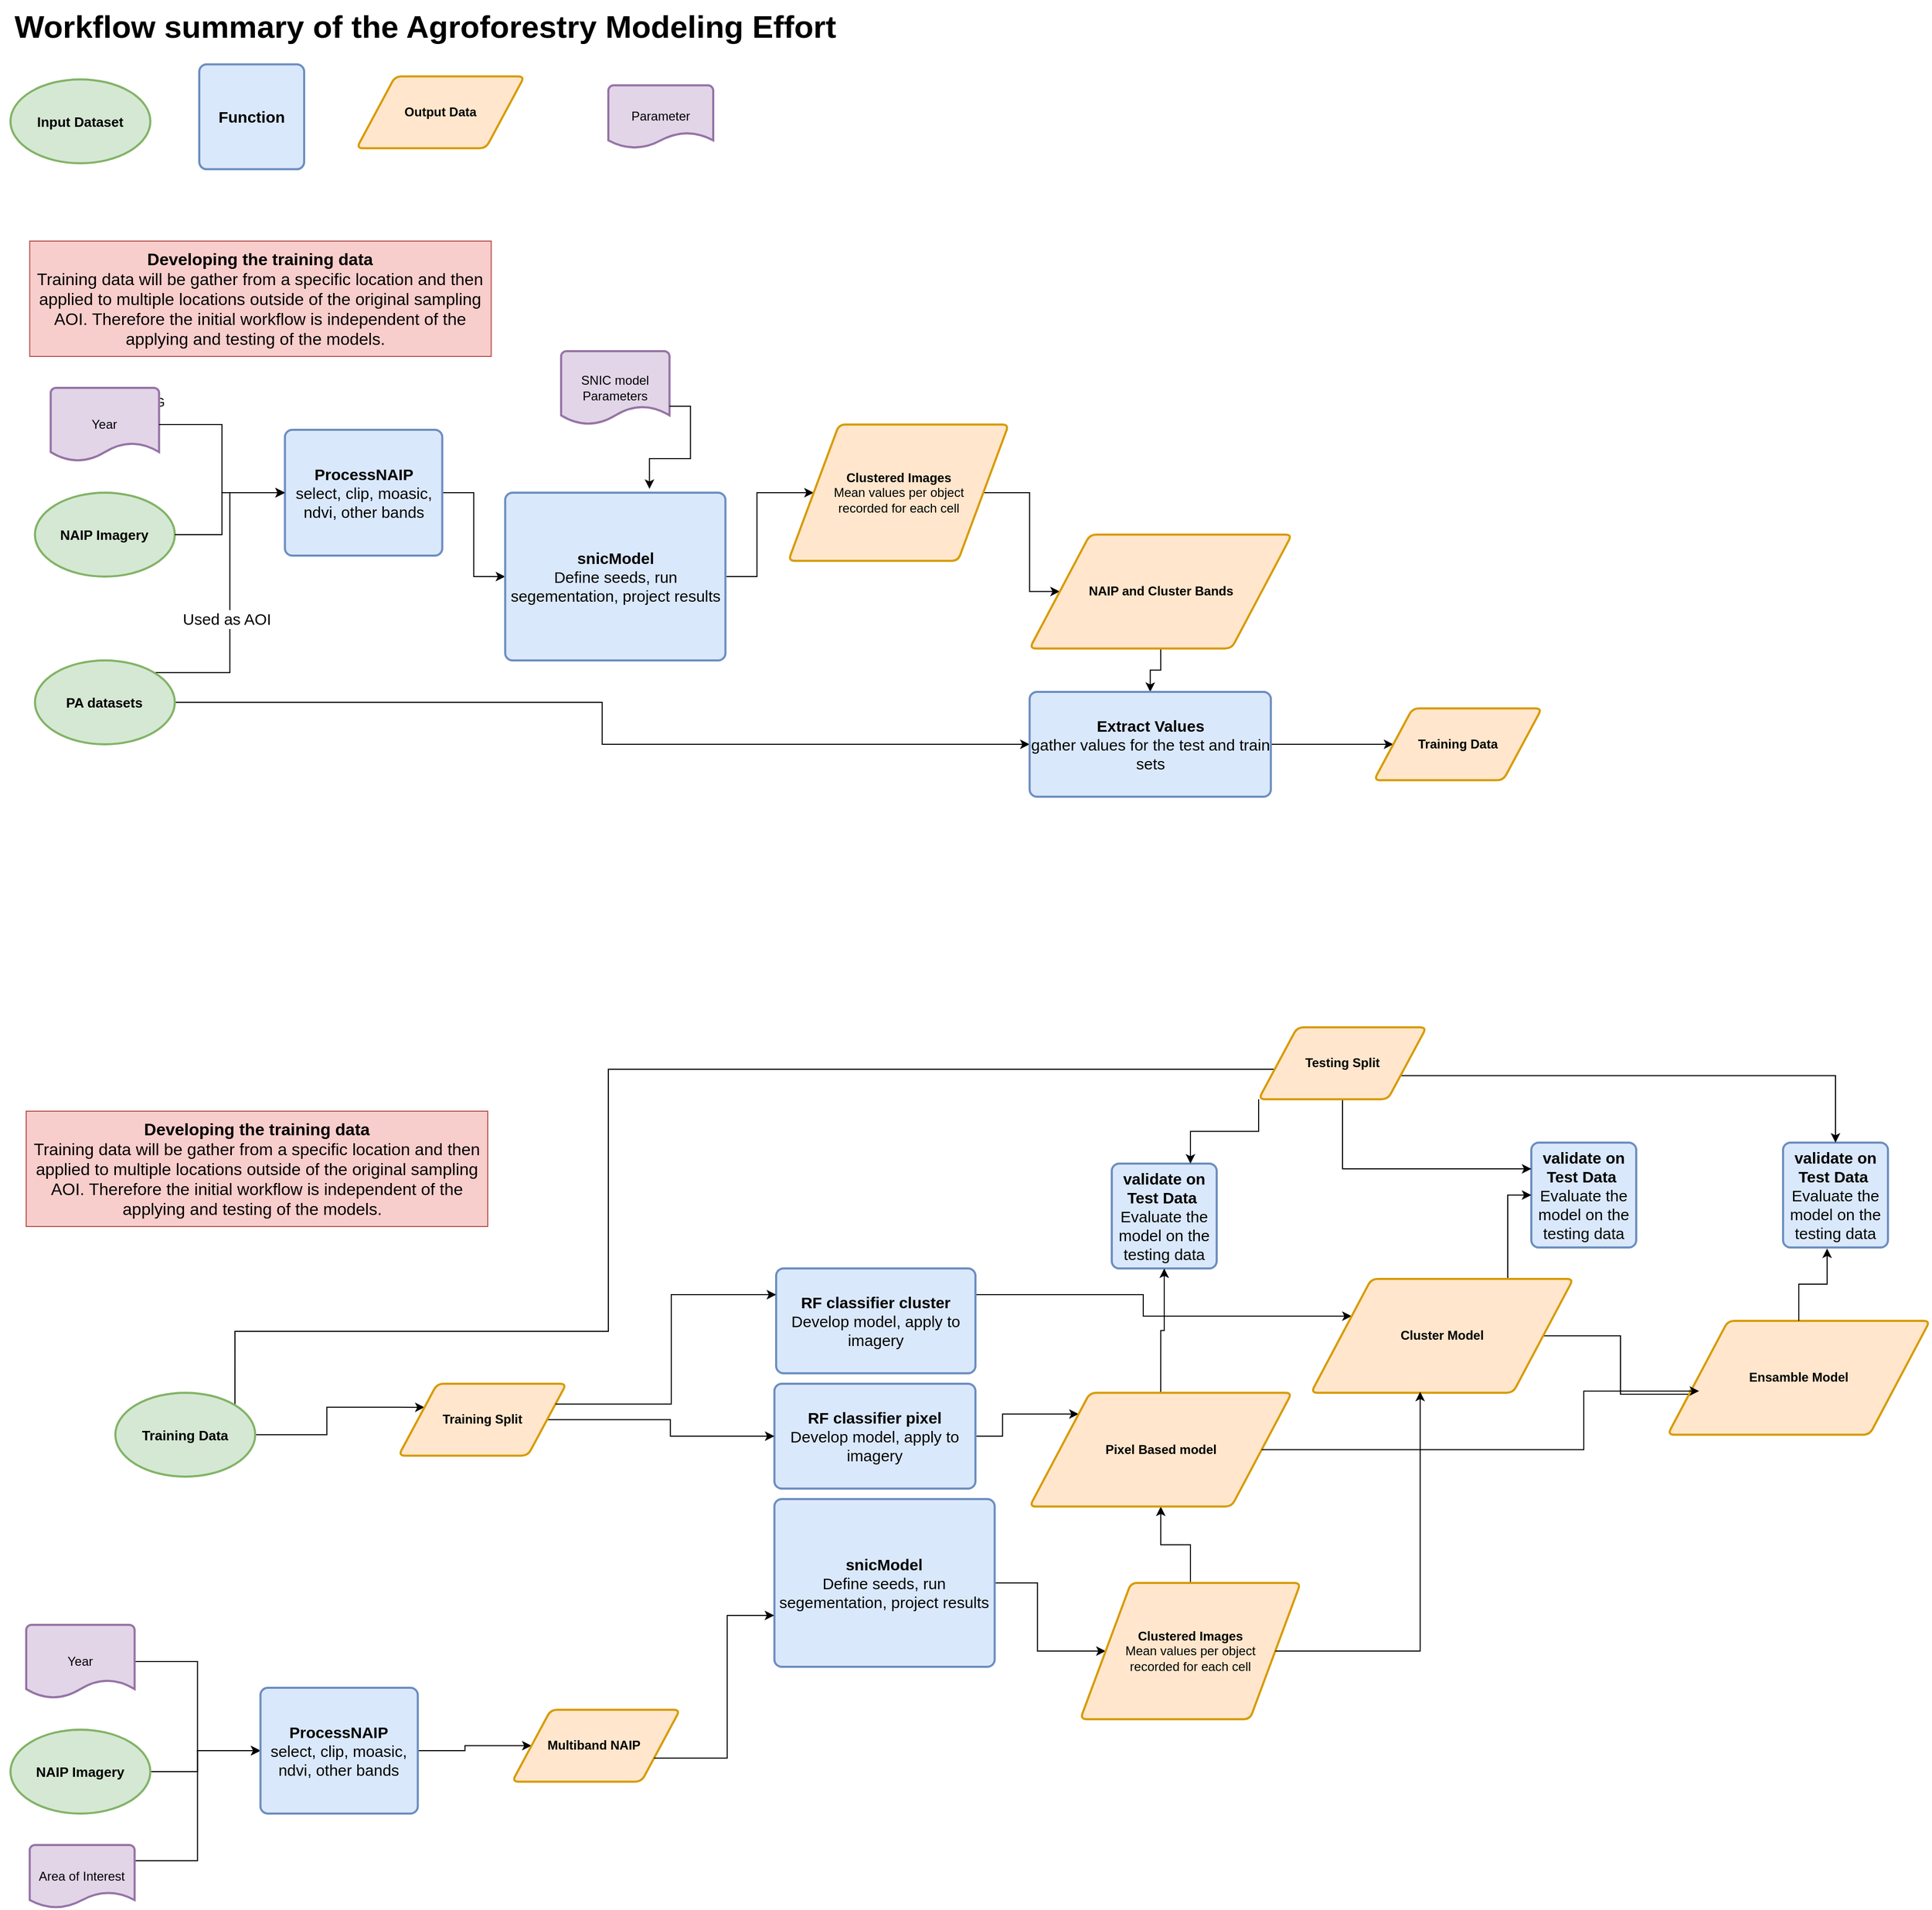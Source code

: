 <mxfile version="22.1.2" type="device">
  <diagram name="Page-1" id="ru0vsOrcMmmFmGAPN0gL">
    <mxGraphModel dx="2026" dy="1176" grid="1" gridSize="10" guides="1" tooltips="1" connect="1" arrows="1" fold="1" page="1" pageScale="1" pageWidth="1700" pageHeight="1100" math="0" shadow="0">
      <root>
        <mxCell id="0" />
        <mxCell id="1" parent="0" />
        <mxCell id="_angMufh-uXH8s0b8wE8-1" value="Input Dataset" style="strokeWidth=2;html=1;shape=mxgraph.flowchart.start_1;whiteSpace=wrap;fontSize=13;fontStyle=1;fillColor=#d5e8d4;strokeColor=#82b366;" parent="1" vertex="1">
          <mxGeometry x="30" y="115.72" width="133.33" height="80" as="geometry" />
        </mxCell>
        <mxCell id="_angMufh-uXH8s0b8wE8-2" value="&lt;b style=&quot;font-size: 30px;&quot;&gt;Workflow summary of the Agroforestry Modeling Effort&lt;br&gt;&lt;/b&gt;" style="text;html=1;align=center;verticalAlign=middle;resizable=0;points=[];autosize=1;strokeColor=none;fillColor=none;" parent="1" vertex="1">
          <mxGeometry x="20" y="40" width="810" height="50" as="geometry" />
        </mxCell>
        <mxCell id="_angMufh-uXH8s0b8wE8-4" value="Output Data&lt;br&gt;" style="shape=parallelogram;html=1;strokeWidth=2;perimeter=parallelogramPerimeter;whiteSpace=wrap;rounded=1;arcSize=12;size=0.23;fontStyle=1;fillColor=#ffe6cc;strokeColor=#d79b00;" parent="1" vertex="1">
          <mxGeometry x="360" y="112.86" width="160" height="68.57" as="geometry" />
        </mxCell>
        <mxCell id="_angMufh-uXH8s0b8wE8-6" value="&lt;b&gt;&lt;font style=&quot;font-size: 15px;&quot;&gt;Function&lt;/font&gt;&lt;/b&gt;" style="rounded=1;whiteSpace=wrap;html=1;absoluteArcSize=1;arcSize=14;strokeWidth=2;fillColor=#dae8fc;strokeColor=#6c8ebf;" parent="1" vertex="1">
          <mxGeometry x="210" y="101.43" width="100" height="100" as="geometry" />
        </mxCell>
        <mxCell id="_angMufh-uXH8s0b8wE8-9" value="Parameter" style="strokeWidth=2;html=1;shape=mxgraph.flowchart.document2;whiteSpace=wrap;size=0.25;fillColor=#e1d5e7;strokeColor=#9673a6;" parent="1" vertex="1">
          <mxGeometry x="600" y="121.43" width="100" height="60" as="geometry" />
        </mxCell>
        <mxCell id="iq7f8JGCRkE5DKr1awx2-1" value="&lt;font style=&quot;font-size: 16px;&quot;&gt;&lt;b&gt;Developing the training data&lt;/b&gt;&lt;br&gt;Training data will be gather from a specific location and then applied to multiple locations outside of the original sampling AOI. Therefore the initial workflow is independent of the applying and testing of the models.&amp;nbsp;&amp;nbsp;&lt;br&gt;&lt;/font&gt;" style="rounded=0;whiteSpace=wrap;html=1;fillColor=#f8cecc;strokeColor=#b85450;" parent="1" vertex="1">
          <mxGeometry x="48.33" y="270" width="440" height="110" as="geometry" />
        </mxCell>
        <mxCell id="iq7f8JGCRkE5DKr1awx2-8" value="G" style="group" parent="1" vertex="1" connectable="0">
          <mxGeometry x="53.33" y="410" width="238.33" height="300" as="geometry" />
        </mxCell>
        <mxCell id="iq7f8JGCRkE5DKr1awx2-3" value="NAIP Imagery" style="strokeWidth=2;html=1;shape=mxgraph.flowchart.start_1;whiteSpace=wrap;fontSize=13;fontStyle=1;fillColor=#d5e8d4;strokeColor=#82b366;" parent="iq7f8JGCRkE5DKr1awx2-8" vertex="1">
          <mxGeometry y="100" width="133.33" height="80" as="geometry" />
        </mxCell>
        <mxCell id="iq7f8JGCRkE5DKr1awx2-5" value="Year" style="strokeWidth=2;html=1;shape=mxgraph.flowchart.document2;whiteSpace=wrap;size=0.25;fillColor=#e1d5e7;strokeColor=#9673a6;" parent="iq7f8JGCRkE5DKr1awx2-8" vertex="1">
          <mxGeometry x="15.0" width="103.33" height="70" as="geometry" />
        </mxCell>
        <mxCell id="iq7f8JGCRkE5DKr1awx2-15" style="edgeStyle=orthogonalEdgeStyle;rounded=0;orthogonalLoop=1;jettySize=auto;html=1;exitX=1;exitY=0.5;exitDx=0;exitDy=0;exitPerimeter=0;entryX=0;entryY=0.5;entryDx=0;entryDy=0;" parent="1" source="iq7f8JGCRkE5DKr1awx2-13" target="iq7f8JGCRkE5DKr1awx2-27" edge="1">
          <mxGeometry relative="1" as="geometry">
            <mxPoint x="292.3" y="716.29" as="targetPoint" />
          </mxGeometry>
        </mxCell>
        <mxCell id="iq7f8JGCRkE5DKr1awx2-18" style="edgeStyle=orthogonalEdgeStyle;rounded=0;orthogonalLoop=1;jettySize=auto;html=1;exitX=0.855;exitY=0.145;exitDx=0;exitDy=0;exitPerimeter=0;entryX=0;entryY=0.5;entryDx=0;entryDy=0;" parent="1" source="iq7f8JGCRkE5DKr1awx2-13" target="iq7f8JGCRkE5DKr1awx2-17" edge="1">
          <mxGeometry relative="1" as="geometry" />
        </mxCell>
        <mxCell id="iq7f8JGCRkE5DKr1awx2-19" value="&lt;font style=&quot;font-size: 15px;&quot;&gt;Used as AOI&lt;/font&gt;" style="edgeLabel;html=1;align=center;verticalAlign=middle;resizable=0;points=[];" parent="iq7f8JGCRkE5DKr1awx2-18" vertex="1" connectable="0">
          <mxGeometry x="-0.166" y="2" relative="1" as="geometry">
            <mxPoint x="-1" as="offset" />
          </mxGeometry>
        </mxCell>
        <mxCell id="iq7f8JGCRkE5DKr1awx2-13" value="PA datasets" style="strokeWidth=2;html=1;shape=mxgraph.flowchart.start_1;whiteSpace=wrap;fontSize=13;fontStyle=1;fillColor=#d5e8d4;strokeColor=#82b366;" parent="1" vertex="1">
          <mxGeometry x="53.33" y="670" width="133.33" height="80" as="geometry" />
        </mxCell>
        <mxCell id="iq7f8JGCRkE5DKr1awx2-23" style="edgeStyle=orthogonalEdgeStyle;rounded=0;orthogonalLoop=1;jettySize=auto;html=1;exitX=1;exitY=0.5;exitDx=0;exitDy=0;entryX=0;entryY=0.5;entryDx=0;entryDy=0;" parent="1" source="iq7f8JGCRkE5DKr1awx2-17" target="iq7f8JGCRkE5DKr1awx2-21" edge="1">
          <mxGeometry relative="1" as="geometry" />
        </mxCell>
        <mxCell id="iq7f8JGCRkE5DKr1awx2-17" value="&lt;font style=&quot;font-size: 15px;&quot;&gt;&lt;b&gt;ProcessNAIP&lt;/b&gt;&lt;br&gt;select, clip, moasic, ndvi, other bands&lt;br&gt;&lt;/font&gt;" style="rounded=1;whiteSpace=wrap;html=1;absoluteArcSize=1;arcSize=14;strokeWidth=2;fillColor=#dae8fc;strokeColor=#6c8ebf;" parent="1" vertex="1">
          <mxGeometry x="291.66" y="450" width="150" height="120" as="geometry" />
        </mxCell>
        <mxCell id="iq7f8JGCRkE5DKr1awx2-4" style="edgeStyle=orthogonalEdgeStyle;rounded=0;orthogonalLoop=1;jettySize=auto;html=1;exitX=1;exitY=0.5;exitDx=0;exitDy=0;exitPerimeter=0;entryX=0;entryY=0.5;entryDx=0;entryDy=0;" parent="1" source="iq7f8JGCRkE5DKr1awx2-5" target="iq7f8JGCRkE5DKr1awx2-17" edge="1">
          <mxGeometry relative="1" as="geometry">
            <mxPoint x="291.66" y="530" as="targetPoint" />
          </mxGeometry>
        </mxCell>
        <mxCell id="iq7f8JGCRkE5DKr1awx2-2" style="edgeStyle=orthogonalEdgeStyle;rounded=0;orthogonalLoop=1;jettySize=auto;html=1;exitX=1;exitY=0.5;exitDx=0;exitDy=0;exitPerimeter=0;entryX=0;entryY=0.5;entryDx=0;entryDy=0;" parent="1" source="iq7f8JGCRkE5DKr1awx2-3" target="iq7f8JGCRkE5DKr1awx2-17" edge="1">
          <mxGeometry relative="1" as="geometry">
            <Array as="points">
              <mxPoint x="231.66" y="550" />
              <mxPoint x="231.66" y="510" />
            </Array>
            <mxPoint x="291.66" y="530" as="targetPoint" />
          </mxGeometry>
        </mxCell>
        <mxCell id="iq7f8JGCRkE5DKr1awx2-20" style="edgeStyle=orthogonalEdgeStyle;rounded=0;orthogonalLoop=1;jettySize=auto;html=1;exitX=1;exitY=0.5;exitDx=0;exitDy=0;" parent="1" source="iq7f8JGCRkE5DKr1awx2-21" target="iq7f8JGCRkE5DKr1awx2-22" edge="1">
          <mxGeometry relative="1" as="geometry" />
        </mxCell>
        <mxCell id="iq7f8JGCRkE5DKr1awx2-21" value="&lt;font style=&quot;font-size: 15px;&quot;&gt;&lt;b&gt;snicModel&lt;/b&gt;&lt;br&gt;Define seeds, run segementation, project results&lt;br&gt;&lt;/font&gt;" style="rounded=1;whiteSpace=wrap;html=1;absoluteArcSize=1;arcSize=14;strokeWidth=2;fillColor=#dae8fc;strokeColor=#6c8ebf;" parent="1" vertex="1">
          <mxGeometry x="501.66" y="510" width="210" height="160" as="geometry" />
        </mxCell>
        <mxCell id="iq7f8JGCRkE5DKr1awx2-26" style="edgeStyle=orthogonalEdgeStyle;rounded=0;orthogonalLoop=1;jettySize=auto;html=1;exitX=1;exitY=0.5;exitDx=0;exitDy=0;entryX=0;entryY=0.5;entryDx=0;entryDy=0;" parent="1" source="iq7f8JGCRkE5DKr1awx2-22" target="iq7f8JGCRkE5DKr1awx2-24" edge="1">
          <mxGeometry relative="1" as="geometry">
            <Array as="points">
              <mxPoint x="1001.66" y="510" />
              <mxPoint x="1001.66" y="604" />
            </Array>
          </mxGeometry>
        </mxCell>
        <mxCell id="iq7f8JGCRkE5DKr1awx2-22" value="Clustered Images&lt;br&gt;&lt;span style=&quot;font-weight: normal;&quot;&gt;Mean values per object &lt;br&gt;recorded for each cell&lt;/span&gt;" style="shape=parallelogram;html=1;strokeWidth=2;perimeter=parallelogramPerimeter;whiteSpace=wrap;rounded=1;arcSize=12;size=0.23;fontStyle=1;fillColor=#ffe6cc;strokeColor=#d79b00;" parent="1" vertex="1">
          <mxGeometry x="771.66" y="445" width="210" height="130" as="geometry" />
        </mxCell>
        <mxCell id="iq7f8JGCRkE5DKr1awx2-28" style="edgeStyle=orthogonalEdgeStyle;rounded=0;orthogonalLoop=1;jettySize=auto;html=1;exitX=0.5;exitY=1;exitDx=0;exitDy=0;entryX=0.5;entryY=0;entryDx=0;entryDy=0;" parent="1" source="iq7f8JGCRkE5DKr1awx2-24" target="iq7f8JGCRkE5DKr1awx2-27" edge="1">
          <mxGeometry relative="1" as="geometry" />
        </mxCell>
        <mxCell id="iq7f8JGCRkE5DKr1awx2-24" value="NAIP and Cluster Bands" style="shape=parallelogram;html=1;strokeWidth=2;perimeter=parallelogramPerimeter;whiteSpace=wrap;rounded=1;arcSize=12;size=0.23;fontStyle=1;fillColor=#ffe6cc;strokeColor=#d79b00;" parent="1" vertex="1">
          <mxGeometry x="1001.66" y="550" width="250" height="108.57" as="geometry" />
        </mxCell>
        <mxCell id="iq7f8JGCRkE5DKr1awx2-82" style="edgeStyle=orthogonalEdgeStyle;rounded=0;orthogonalLoop=1;jettySize=auto;html=1;exitX=1;exitY=0.5;exitDx=0;exitDy=0;entryX=0;entryY=0.5;entryDx=0;entryDy=0;" parent="1" source="iq7f8JGCRkE5DKr1awx2-27" target="iq7f8JGCRkE5DKr1awx2-81" edge="1">
          <mxGeometry relative="1" as="geometry" />
        </mxCell>
        <mxCell id="iq7f8JGCRkE5DKr1awx2-27" value="&lt;font style=&quot;font-size: 15px;&quot;&gt;&lt;b&gt;Extract Values&lt;/b&gt;&lt;br&gt;gather values for the test and train sets&lt;br&gt;&lt;/font&gt;" style="rounded=1;whiteSpace=wrap;html=1;absoluteArcSize=1;arcSize=14;strokeWidth=2;fillColor=#dae8fc;strokeColor=#6c8ebf;" parent="1" vertex="1">
          <mxGeometry x="1001.66" y="700" width="230" height="100" as="geometry" />
        </mxCell>
        <mxCell id="iq7f8JGCRkE5DKr1awx2-31" value="SNIC model Parameters" style="strokeWidth=2;html=1;shape=mxgraph.flowchart.document2;whiteSpace=wrap;size=0.25;fillColor=#e1d5e7;strokeColor=#9673a6;" parent="1" vertex="1">
          <mxGeometry x="554.99" y="375" width="103.33" height="70" as="geometry" />
        </mxCell>
        <mxCell id="iq7f8JGCRkE5DKr1awx2-32" style="edgeStyle=orthogonalEdgeStyle;rounded=0;orthogonalLoop=1;jettySize=auto;html=1;exitX=1;exitY=0.75;exitDx=0;exitDy=0;exitPerimeter=0;entryX=0.655;entryY=-0.023;entryDx=0;entryDy=0;entryPerimeter=0;" parent="1" source="iq7f8JGCRkE5DKr1awx2-31" target="iq7f8JGCRkE5DKr1awx2-21" edge="1">
          <mxGeometry relative="1" as="geometry" />
        </mxCell>
        <mxCell id="iq7f8JGCRkE5DKr1awx2-33" style="edgeStyle=orthogonalEdgeStyle;rounded=0;orthogonalLoop=1;jettySize=auto;html=1;exitX=1;exitY=0.5;exitDx=0;exitDy=0;exitPerimeter=0;" parent="1" source="iq7f8JGCRkE5DKr1awx2-34" target="iq7f8JGCRkE5DKr1awx2-40" edge="1">
          <mxGeometry relative="1" as="geometry">
            <Array as="points">
              <mxPoint x="208.33" y="1730" />
              <mxPoint x="208.33" y="1710" />
            </Array>
          </mxGeometry>
        </mxCell>
        <mxCell id="iq7f8JGCRkE5DKr1awx2-34" value="NAIP Imagery" style="strokeWidth=2;html=1;shape=mxgraph.flowchart.start_1;whiteSpace=wrap;fontSize=13;fontStyle=1;fillColor=#d5e8d4;strokeColor=#82b366;" parent="1" vertex="1">
          <mxGeometry x="30.0" y="1690" width="133.33" height="80" as="geometry" />
        </mxCell>
        <mxCell id="iq7f8JGCRkE5DKr1awx2-35" style="edgeStyle=orthogonalEdgeStyle;rounded=0;orthogonalLoop=1;jettySize=auto;html=1;exitX=1;exitY=0.5;exitDx=0;exitDy=0;exitPerimeter=0;entryX=0;entryY=0.5;entryDx=0;entryDy=0;" parent="1" source="iq7f8JGCRkE5DKr1awx2-36" target="iq7f8JGCRkE5DKr1awx2-40" edge="1">
          <mxGeometry relative="1" as="geometry" />
        </mxCell>
        <mxCell id="iq7f8JGCRkE5DKr1awx2-36" value="Year" style="strokeWidth=2;html=1;shape=mxgraph.flowchart.document2;whiteSpace=wrap;size=0.25;fillColor=#e1d5e7;strokeColor=#9673a6;" parent="1" vertex="1">
          <mxGeometry x="45" y="1590" width="103.33" height="70" as="geometry" />
        </mxCell>
        <mxCell id="iq7f8JGCRkE5DKr1awx2-37" style="edgeStyle=orthogonalEdgeStyle;rounded=0;orthogonalLoop=1;jettySize=auto;html=1;exitX=1;exitY=0.25;exitDx=0;exitDy=0;exitPerimeter=0;entryX=0;entryY=0.5;entryDx=0;entryDy=0;" parent="1" source="iq7f8JGCRkE5DKr1awx2-38" target="iq7f8JGCRkE5DKr1awx2-40" edge="1">
          <mxGeometry relative="1" as="geometry" />
        </mxCell>
        <mxCell id="iq7f8JGCRkE5DKr1awx2-38" value="Area of Interest" style="strokeWidth=2;html=1;shape=mxgraph.flowchart.document2;whiteSpace=wrap;size=0.25;fillColor=#e1d5e7;strokeColor=#9673a6;" parent="1" vertex="1">
          <mxGeometry x="48.33" y="1800" width="100" height="60" as="geometry" />
        </mxCell>
        <mxCell id="iq7f8JGCRkE5DKr1awx2-39" style="edgeStyle=orthogonalEdgeStyle;rounded=0;orthogonalLoop=1;jettySize=auto;html=1;exitX=1;exitY=0.5;exitDx=0;exitDy=0;" parent="1" source="iq7f8JGCRkE5DKr1awx2-40" target="iq7f8JGCRkE5DKr1awx2-49" edge="1">
          <mxGeometry relative="1" as="geometry" />
        </mxCell>
        <mxCell id="iq7f8JGCRkE5DKr1awx2-40" value="&lt;font style=&quot;font-size: 15px;&quot;&gt;&lt;b&gt;ProcessNAIP&lt;/b&gt;&lt;br&gt;select, clip, moasic, ndvi, other bands&lt;br&gt;&lt;/font&gt;" style="rounded=1;whiteSpace=wrap;html=1;absoluteArcSize=1;arcSize=14;strokeWidth=2;fillColor=#dae8fc;strokeColor=#6c8ebf;" parent="1" vertex="1">
          <mxGeometry x="268.33" y="1650" width="150" height="120" as="geometry" />
        </mxCell>
        <mxCell id="iq7f8JGCRkE5DKr1awx2-49" value="Multiband NAIP&amp;nbsp;" style="shape=parallelogram;html=1;strokeWidth=2;perimeter=parallelogramPerimeter;whiteSpace=wrap;rounded=1;arcSize=12;size=0.23;fontStyle=1;fillColor=#ffe6cc;strokeColor=#d79b00;" parent="1" vertex="1">
          <mxGeometry x="508.33" y="1671" width="160" height="68.57" as="geometry" />
        </mxCell>
        <mxCell id="iq7f8JGCRkE5DKr1awx2-50" style="edgeStyle=orthogonalEdgeStyle;rounded=0;orthogonalLoop=1;jettySize=auto;html=1;exitX=1;exitY=0.5;exitDx=0;exitDy=0;" parent="1" source="iq7f8JGCRkE5DKr1awx2-51" target="iq7f8JGCRkE5DKr1awx2-54" edge="1">
          <mxGeometry relative="1" as="geometry" />
        </mxCell>
        <mxCell id="iq7f8JGCRkE5DKr1awx2-51" value="&lt;font style=&quot;font-size: 15px;&quot;&gt;&lt;b&gt;snicModel&lt;/b&gt;&lt;br&gt;Define seeds, run segementation, project results&lt;br&gt;&lt;/font&gt;" style="rounded=1;whiteSpace=wrap;html=1;absoluteArcSize=1;arcSize=14;strokeWidth=2;fillColor=#dae8fc;strokeColor=#6c8ebf;" parent="1" vertex="1">
          <mxGeometry x="758.33" y="1470" width="210" height="160" as="geometry" />
        </mxCell>
        <mxCell id="iq7f8JGCRkE5DKr1awx2-52" style="edgeStyle=orthogonalEdgeStyle;rounded=0;orthogonalLoop=1;jettySize=auto;html=1;exitX=1;exitY=0.75;exitDx=0;exitDy=0;entryX=-0.001;entryY=0.694;entryDx=0;entryDy=0;entryPerimeter=0;" parent="1" source="iq7f8JGCRkE5DKr1awx2-49" target="iq7f8JGCRkE5DKr1awx2-51" edge="1">
          <mxGeometry relative="1" as="geometry" />
        </mxCell>
        <mxCell id="bEsAVYLafdhDXo3rLlMK-29" style="edgeStyle=orthogonalEdgeStyle;rounded=0;orthogonalLoop=1;jettySize=auto;html=1;exitX=0.5;exitY=0;exitDx=0;exitDy=0;" edge="1" parent="1" source="iq7f8JGCRkE5DKr1awx2-54" target="bEsAVYLafdhDXo3rLlMK-3">
          <mxGeometry relative="1" as="geometry" />
        </mxCell>
        <mxCell id="iq7f8JGCRkE5DKr1awx2-54" value="Clustered Images&lt;br&gt;&lt;span style=&quot;font-weight: normal;&quot;&gt;Mean values per object &lt;br&gt;recorded for each cell&lt;/span&gt;" style="shape=parallelogram;html=1;strokeWidth=2;perimeter=parallelogramPerimeter;whiteSpace=wrap;rounded=1;arcSize=12;size=0.23;fontStyle=1;fillColor=#ffe6cc;strokeColor=#d79b00;" parent="1" vertex="1">
          <mxGeometry x="1050" y="1550" width="210" height="130" as="geometry" />
        </mxCell>
        <mxCell id="bEsAVYLafdhDXo3rLlMK-7" style="edgeStyle=orthogonalEdgeStyle;rounded=0;orthogonalLoop=1;jettySize=auto;html=1;exitX=1;exitY=0.25;exitDx=0;exitDy=0;entryX=0;entryY=0.25;entryDx=0;entryDy=0;" edge="1" parent="1" source="iq7f8JGCRkE5DKr1awx2-66" target="bEsAVYLafdhDXo3rLlMK-2">
          <mxGeometry relative="1" as="geometry" />
        </mxCell>
        <mxCell id="iq7f8JGCRkE5DKr1awx2-66" value="&lt;font style=&quot;font-size: 15px;&quot;&gt;&lt;b&gt;RF classifier cluster&lt;/b&gt;&lt;br&gt;Develop model, apply to imagery&lt;br&gt;&lt;/font&gt;" style="rounded=1;whiteSpace=wrap;html=1;absoluteArcSize=1;arcSize=14;strokeWidth=2;fillColor=#dae8fc;strokeColor=#6c8ebf;" parent="1" vertex="1">
          <mxGeometry x="760" y="1250" width="190" height="100" as="geometry" />
        </mxCell>
        <mxCell id="iq7f8JGCRkE5DKr1awx2-77" value="&lt;font style=&quot;font-size: 15px;&quot;&gt;&lt;b&gt;validate on Test Data&amp;nbsp;&lt;br&gt;&lt;/b&gt;Evaluate the model on the testing data&lt;br&gt;&lt;/font&gt;" style="rounded=1;whiteSpace=wrap;html=1;absoluteArcSize=1;arcSize=14;strokeWidth=2;fillColor=#dae8fc;strokeColor=#6c8ebf;" parent="1" vertex="1">
          <mxGeometry x="1480" y="1130" width="100" height="100" as="geometry" />
        </mxCell>
        <mxCell id="iq7f8JGCRkE5DKr1awx2-80" value="&lt;font style=&quot;font-size: 16px;&quot;&gt;&lt;b&gt;Developing the training data&lt;/b&gt;&lt;br&gt;Training data will be gather from a specific location and then applied to multiple locations outside of the original sampling AOI. Therefore the initial workflow is independent of the applying and testing of the models.&amp;nbsp;&amp;nbsp;&lt;br&gt;&lt;/font&gt;" style="rounded=0;whiteSpace=wrap;html=1;fillColor=#f8cecc;strokeColor=#b85450;" parent="1" vertex="1">
          <mxGeometry x="45" y="1100" width="440" height="110" as="geometry" />
        </mxCell>
        <mxCell id="iq7f8JGCRkE5DKr1awx2-81" value="Training Data" style="shape=parallelogram;html=1;strokeWidth=2;perimeter=parallelogramPerimeter;whiteSpace=wrap;rounded=1;arcSize=12;size=0.23;fontStyle=1;fillColor=#ffe6cc;strokeColor=#d79b00;" parent="1" vertex="1">
          <mxGeometry x="1330" y="715.71" width="160" height="68.57" as="geometry" />
        </mxCell>
        <mxCell id="bEsAVYLafdhDXo3rLlMK-12" style="edgeStyle=orthogonalEdgeStyle;rounded=0;orthogonalLoop=1;jettySize=auto;html=1;exitX=0.75;exitY=0;exitDx=0;exitDy=0;entryX=0;entryY=0.5;entryDx=0;entryDy=0;" edge="1" parent="1" source="bEsAVYLafdhDXo3rLlMK-2" target="iq7f8JGCRkE5DKr1awx2-77">
          <mxGeometry relative="1" as="geometry" />
        </mxCell>
        <mxCell id="bEsAVYLafdhDXo3rLlMK-9" style="edgeStyle=orthogonalEdgeStyle;rounded=0;orthogonalLoop=1;jettySize=auto;html=1;exitX=1;exitY=0.5;exitDx=0;exitDy=0;" edge="1" parent="1" source="bEsAVYLafdhDXo3rLlMK-2">
          <mxGeometry relative="1" as="geometry">
            <mxPoint x="1640" y="1370" as="targetPoint" />
            <Array as="points">
              <mxPoint x="1565" y="1314" />
              <mxPoint x="1565" y="1370" />
              <mxPoint x="1626" y="1370" />
            </Array>
          </mxGeometry>
        </mxCell>
        <mxCell id="bEsAVYLafdhDXo3rLlMK-4" value="&lt;font style=&quot;font-size: 15px;&quot;&gt;&lt;b&gt;validate on Test Data&amp;nbsp;&lt;br&gt;&lt;/b&gt;Evaluate the model on the testing data&lt;br&gt;&lt;/font&gt;" style="rounded=1;whiteSpace=wrap;html=1;absoluteArcSize=1;arcSize=14;strokeWidth=2;fillColor=#dae8fc;strokeColor=#6c8ebf;" vertex="1" parent="1">
          <mxGeometry x="1080" y="1150" width="100" height="100" as="geometry" />
        </mxCell>
        <mxCell id="bEsAVYLafdhDXo3rLlMK-5" value="Ensamble Model" style="shape=parallelogram;html=1;strokeWidth=2;perimeter=parallelogramPerimeter;whiteSpace=wrap;rounded=1;arcSize=12;size=0.23;fontStyle=1;fillColor=#ffe6cc;strokeColor=#d79b00;" vertex="1" parent="1">
          <mxGeometry x="1610" y="1300" width="250" height="108.57" as="geometry" />
        </mxCell>
        <mxCell id="bEsAVYLafdhDXo3rLlMK-6" value="&lt;font style=&quot;font-size: 15px;&quot;&gt;&lt;b&gt;validate on Test Data&amp;nbsp;&lt;br&gt;&lt;/b&gt;Evaluate the model on the testing data&lt;br&gt;&lt;/font&gt;" style="rounded=1;whiteSpace=wrap;html=1;absoluteArcSize=1;arcSize=14;strokeWidth=2;fillColor=#dae8fc;strokeColor=#6c8ebf;" vertex="1" parent="1">
          <mxGeometry x="1720" y="1130" width="100" height="100" as="geometry" />
        </mxCell>
        <mxCell id="bEsAVYLafdhDXo3rLlMK-13" style="edgeStyle=orthogonalEdgeStyle;rounded=0;orthogonalLoop=1;jettySize=auto;html=1;exitX=0.5;exitY=0;exitDx=0;exitDy=0;entryX=0.42;entryY=1.01;entryDx=0;entryDy=0;entryPerimeter=0;" edge="1" parent="1" source="bEsAVYLafdhDXo3rLlMK-5" target="bEsAVYLafdhDXo3rLlMK-6">
          <mxGeometry relative="1" as="geometry" />
        </mxCell>
        <mxCell id="bEsAVYLafdhDXo3rLlMK-21" style="edgeStyle=orthogonalEdgeStyle;rounded=0;orthogonalLoop=1;jettySize=auto;html=1;exitX=1;exitY=0.5;exitDx=0;exitDy=0;entryX=0;entryY=0;entryDx=0;entryDy=0;" edge="1" parent="1" source="bEsAVYLafdhDXo3rLlMK-16" target="bEsAVYLafdhDXo3rLlMK-3">
          <mxGeometry relative="1" as="geometry" />
        </mxCell>
        <mxCell id="bEsAVYLafdhDXo3rLlMK-16" value="&lt;font style=&quot;font-size: 15px;&quot;&gt;&lt;b&gt;RF classifier pixel&lt;/b&gt;&lt;br&gt;Develop model, apply to imagery&lt;br&gt;&lt;/font&gt;" style="rounded=1;whiteSpace=wrap;html=1;absoluteArcSize=1;arcSize=14;strokeWidth=2;fillColor=#dae8fc;strokeColor=#6c8ebf;" vertex="1" parent="1">
          <mxGeometry x="758.33" y="1360" width="191.67" height="100" as="geometry" />
        </mxCell>
        <mxCell id="bEsAVYLafdhDXo3rLlMK-23" style="edgeStyle=orthogonalEdgeStyle;rounded=0;orthogonalLoop=1;jettySize=auto;html=1;exitX=1;exitY=0.5;exitDx=0;exitDy=0;exitPerimeter=0;entryX=0;entryY=0.25;entryDx=0;entryDy=0;" edge="1" parent="1" source="bEsAVYLafdhDXo3rLlMK-17" target="bEsAVYLafdhDXo3rLlMK-18">
          <mxGeometry relative="1" as="geometry" />
        </mxCell>
        <mxCell id="bEsAVYLafdhDXo3rLlMK-25" style="edgeStyle=orthogonalEdgeStyle;rounded=0;orthogonalLoop=1;jettySize=auto;html=1;exitX=0.855;exitY=0.145;exitDx=0;exitDy=0;exitPerimeter=0;entryX=0;entryY=0.5;entryDx=0;entryDy=0;" edge="1" parent="1" source="bEsAVYLafdhDXo3rLlMK-17" target="bEsAVYLafdhDXo3rLlMK-24">
          <mxGeometry relative="1" as="geometry">
            <Array as="points">
              <mxPoint x="244" y="1310" />
              <mxPoint x="600" y="1310" />
              <mxPoint x="600" y="1060" />
              <mxPoint x="1238" y="1060" />
            </Array>
          </mxGeometry>
        </mxCell>
        <mxCell id="bEsAVYLafdhDXo3rLlMK-17" value="Training Data&lt;br&gt;" style="strokeWidth=2;html=1;shape=mxgraph.flowchart.start_1;whiteSpace=wrap;fontSize=13;fontStyle=1;fillColor=#d5e8d4;strokeColor=#82b366;" vertex="1" parent="1">
          <mxGeometry x="130" y="1368.57" width="133.33" height="80" as="geometry" />
        </mxCell>
        <mxCell id="bEsAVYLafdhDXo3rLlMK-20" value="" style="edgeStyle=orthogonalEdgeStyle;rounded=0;orthogonalLoop=1;jettySize=auto;html=1;entryX=0;entryY=0.5;entryDx=0;entryDy=0;" edge="1" parent="1" source="bEsAVYLafdhDXo3rLlMK-18" target="bEsAVYLafdhDXo3rLlMK-16">
          <mxGeometry relative="1" as="geometry">
            <mxPoint x="660" y="1394.285" as="targetPoint" />
          </mxGeometry>
        </mxCell>
        <mxCell id="bEsAVYLafdhDXo3rLlMK-18" value="Training Split" style="shape=parallelogram;html=1;strokeWidth=2;perimeter=parallelogramPerimeter;whiteSpace=wrap;rounded=1;arcSize=12;size=0.23;fontStyle=1;fillColor=#ffe6cc;strokeColor=#d79b00;" vertex="1" parent="1">
          <mxGeometry x="400.0" y="1360" width="160" height="68.57" as="geometry" />
        </mxCell>
        <mxCell id="bEsAVYLafdhDXo3rLlMK-22" style="edgeStyle=orthogonalEdgeStyle;rounded=0;orthogonalLoop=1;jettySize=auto;html=1;exitX=1;exitY=0.25;exitDx=0;exitDy=0;entryX=0;entryY=0.25;entryDx=0;entryDy=0;" edge="1" parent="1" source="bEsAVYLafdhDXo3rLlMK-18" target="iq7f8JGCRkE5DKr1awx2-66">
          <mxGeometry relative="1" as="geometry" />
        </mxCell>
        <mxCell id="bEsAVYLafdhDXo3rLlMK-32" style="edgeStyle=orthogonalEdgeStyle;rounded=0;orthogonalLoop=1;jettySize=auto;html=1;exitX=0;exitY=1;exitDx=0;exitDy=0;entryX=0.75;entryY=0;entryDx=0;entryDy=0;" edge="1" parent="1" source="bEsAVYLafdhDXo3rLlMK-24" target="bEsAVYLafdhDXo3rLlMK-4">
          <mxGeometry relative="1" as="geometry" />
        </mxCell>
        <mxCell id="bEsAVYLafdhDXo3rLlMK-33" style="edgeStyle=orthogonalEdgeStyle;rounded=0;orthogonalLoop=1;jettySize=auto;html=1;exitX=0.5;exitY=1;exitDx=0;exitDy=0;entryX=0;entryY=0.25;entryDx=0;entryDy=0;" edge="1" parent="1" source="bEsAVYLafdhDXo3rLlMK-24" target="iq7f8JGCRkE5DKr1awx2-77">
          <mxGeometry relative="1" as="geometry" />
        </mxCell>
        <mxCell id="bEsAVYLafdhDXo3rLlMK-34" style="edgeStyle=orthogonalEdgeStyle;rounded=0;orthogonalLoop=1;jettySize=auto;html=1;exitX=1;exitY=0.75;exitDx=0;exitDy=0;entryX=0.5;entryY=0;entryDx=0;entryDy=0;" edge="1" parent="1" source="bEsAVYLafdhDXo3rLlMK-24" target="bEsAVYLafdhDXo3rLlMK-6">
          <mxGeometry relative="1" as="geometry" />
        </mxCell>
        <mxCell id="bEsAVYLafdhDXo3rLlMK-24" value="Testing Split" style="shape=parallelogram;html=1;strokeWidth=2;perimeter=parallelogramPerimeter;whiteSpace=wrap;rounded=1;arcSize=12;size=0.23;fontStyle=1;fillColor=#ffe6cc;strokeColor=#d79b00;" vertex="1" parent="1">
          <mxGeometry x="1220" y="1020" width="160" height="68.57" as="geometry" />
        </mxCell>
        <mxCell id="bEsAVYLafdhDXo3rLlMK-27" style="edgeStyle=orthogonalEdgeStyle;rounded=0;orthogonalLoop=1;jettySize=auto;html=1;exitX=0.5;exitY=0;exitDx=0;exitDy=0;entryX=0.5;entryY=1;entryDx=0;entryDy=0;" edge="1" parent="1" source="bEsAVYLafdhDXo3rLlMK-3" target="bEsAVYLafdhDXo3rLlMK-4">
          <mxGeometry relative="1" as="geometry" />
        </mxCell>
        <mxCell id="bEsAVYLafdhDXo3rLlMK-3" value="Pixel Based model" style="shape=parallelogram;html=1;strokeWidth=2;perimeter=parallelogramPerimeter;whiteSpace=wrap;rounded=1;arcSize=12;size=0.23;fontStyle=1;fillColor=#ffe6cc;strokeColor=#d79b00;" vertex="1" parent="1">
          <mxGeometry x="1001.66" y="1368.57" width="250" height="108.57" as="geometry" />
        </mxCell>
        <mxCell id="bEsAVYLafdhDXo3rLlMK-2" value="Cluster Model" style="shape=parallelogram;html=1;strokeWidth=2;perimeter=parallelogramPerimeter;whiteSpace=wrap;rounded=1;arcSize=12;size=0.23;fontStyle=1;fillColor=#ffe6cc;strokeColor=#d79b00;" vertex="1" parent="1">
          <mxGeometry x="1270" y="1260" width="250" height="108.57" as="geometry" />
        </mxCell>
        <mxCell id="bEsAVYLafdhDXo3rLlMK-30" style="edgeStyle=orthogonalEdgeStyle;rounded=0;orthogonalLoop=1;jettySize=auto;html=1;exitX=1;exitY=0.5;exitDx=0;exitDy=0;entryX=0.416;entryY=0.991;entryDx=0;entryDy=0;entryPerimeter=0;" edge="1" parent="1" source="iq7f8JGCRkE5DKr1awx2-54" target="bEsAVYLafdhDXo3rLlMK-2">
          <mxGeometry relative="1" as="geometry" />
        </mxCell>
        <mxCell id="bEsAVYLafdhDXo3rLlMK-31" style="edgeStyle=orthogonalEdgeStyle;rounded=0;orthogonalLoop=1;jettySize=auto;html=1;exitX=1;exitY=0.5;exitDx=0;exitDy=0;entryX=0.12;entryY=0.617;entryDx=0;entryDy=0;entryPerimeter=0;" edge="1" parent="1" source="bEsAVYLafdhDXo3rLlMK-3" target="bEsAVYLafdhDXo3rLlMK-5">
          <mxGeometry relative="1" as="geometry">
            <Array as="points">
              <mxPoint x="1530" y="1423" />
              <mxPoint x="1530" y="1367" />
            </Array>
          </mxGeometry>
        </mxCell>
      </root>
    </mxGraphModel>
  </diagram>
</mxfile>
